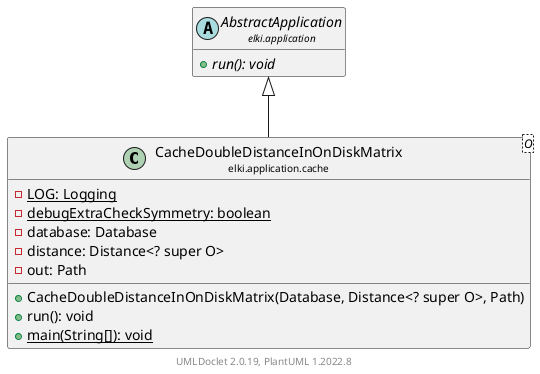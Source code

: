 @startuml
    remove .*\.(Instance|Par|Parameterizer|Factory)$
    set namespaceSeparator none
    hide empty fields
    hide empty methods

    class "<size:14>CacheDoubleDistanceInOnDiskMatrix\n<size:10>elki.application.cache" as elki.application.cache.CacheDoubleDistanceInOnDiskMatrix<O> [[CacheDoubleDistanceInOnDiskMatrix.html]] {
        {static} -LOG: Logging
        {static} -debugExtraCheckSymmetry: boolean
        -database: Database
        -distance: Distance<? super O>
        -out: Path
        +CacheDoubleDistanceInOnDiskMatrix(Database, Distance<? super O>, Path)
        +run(): void
        {static} +main(String[]): void
    }

    abstract class "<size:14>AbstractApplication\n<size:10>elki.application" as elki.application.AbstractApplication [[../AbstractApplication.html]] {
        {abstract} +run(): void
    }
    class "<size:14>CacheDoubleDistanceInOnDiskMatrix.Par\n<size:10>elki.application.cache" as elki.application.cache.CacheDoubleDistanceInOnDiskMatrix.Par<O> [[CacheDoubleDistanceInOnDiskMatrix.Par.html]]

    elki.application.AbstractApplication <|-- elki.application.cache.CacheDoubleDistanceInOnDiskMatrix
    elki.application.cache.CacheDoubleDistanceInOnDiskMatrix +-- elki.application.cache.CacheDoubleDistanceInOnDiskMatrix.Par

    center footer UMLDoclet 2.0.19, PlantUML 1.2022.8
@enduml
